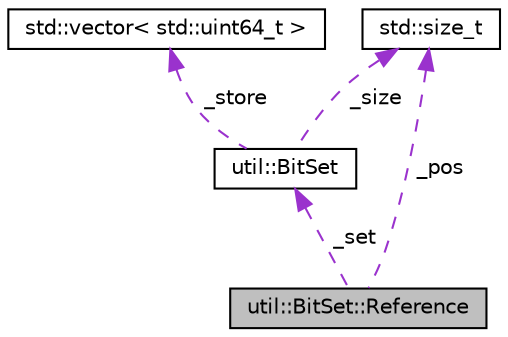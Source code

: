 digraph "util::BitSet::Reference"
{
 // LATEX_PDF_SIZE
  edge [fontname="Helvetica",fontsize="10",labelfontname="Helvetica",labelfontsize="10"];
  node [fontname="Helvetica",fontsize="10",shape=record];
  Node1 [label="util::BitSet::Reference",height=0.2,width=0.4,color="black", fillcolor="grey75", style="filled", fontcolor="black",tooltip=" "];
  Node2 -> Node1 [dir="back",color="darkorchid3",fontsize="10",style="dashed",label=" _set" ,fontname="Helvetica"];
  Node2 [label="util::BitSet",height=0.2,width=0.4,color="black", fillcolor="white", style="filled",URL="$classutil_1_1_bit_set.html",tooltip="Mimics the API of std::bitset but with the dynamic properties of std::vector<bool>"];
  Node3 -> Node2 [dir="back",color="darkorchid3",fontsize="10",style="dashed",label=" _store" ,fontname="Helvetica"];
  Node3 [label="std::vector\< std::uint64_t \>",height=0.2,width=0.4,color="black", fillcolor="white", style="filled",URL="/home/runner/work/Bomberman-Global-Offensive/Bomberman-Global-Offensive/doc/external/cppreference-doxygen-web.tag.xml$cpp/container/vector.html",tooltip=" "];
  Node4 -> Node2 [dir="back",color="darkorchid3",fontsize="10",style="dashed",label=" _size" ,fontname="Helvetica"];
  Node4 [label="std::size_t",height=0.2,width=0.4,color="black", fillcolor="white", style="filled",URL="/home/runner/work/Bomberman-Global-Offensive/Bomberman-Global-Offensive/doc/external/cppreference-doxygen-web.tag.xml$cpp/types/size_t.html",tooltip=" "];
  Node4 -> Node1 [dir="back",color="darkorchid3",fontsize="10",style="dashed",label=" _pos" ,fontname="Helvetica"];
}
